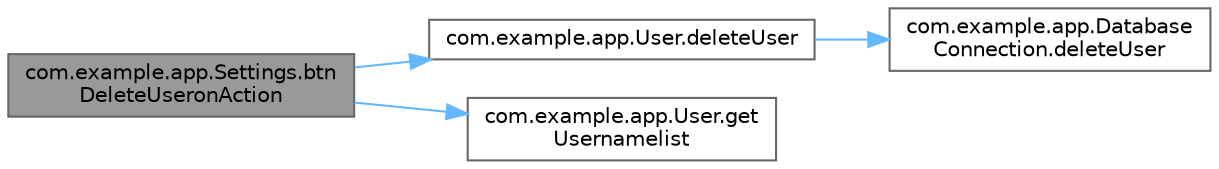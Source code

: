 digraph "com.example.app.Settings.btnDeleteUseronAction"
{
 // LATEX_PDF_SIZE
  bgcolor="transparent";
  edge [fontname=Helvetica,fontsize=10,labelfontname=Helvetica,labelfontsize=10];
  node [fontname=Helvetica,fontsize=10,shape=box,height=0.2,width=0.4];
  rankdir="LR";
  Node1 [id="Node000001",label="com.example.app.Settings.btn\lDeleteUseronAction",height=0.2,width=0.4,color="gray40", fillcolor="grey60", style="filled", fontcolor="black",tooltip=" "];
  Node1 -> Node2 [id="edge1_Node000001_Node000002",color="steelblue1",style="solid",tooltip=" "];
  Node2 [id="Node000002",label="com.example.app.User.deleteUser",height=0.2,width=0.4,color="grey40", fillcolor="white", style="filled",URL="$classcom_1_1example_1_1app_1_1_user.html#acd86e9fe29772a82285a688b8b6af392",tooltip=" "];
  Node2 -> Node3 [id="edge2_Node000002_Node000003",color="steelblue1",style="solid",tooltip=" "];
  Node3 [id="Node000003",label="com.example.app.Database\lConnection.deleteUser",height=0.2,width=0.4,color="grey40", fillcolor="white", style="filled",URL="$classcom_1_1example_1_1app_1_1_database_connection.html#a23bc9e7f1fe9c435c61a6f5bb5b0aad9",tooltip=" "];
  Node1 -> Node4 [id="edge3_Node000001_Node000004",color="steelblue1",style="solid",tooltip=" "];
  Node4 [id="Node000004",label="com.example.app.User.get\lUsernamelist",height=0.2,width=0.4,color="grey40", fillcolor="white", style="filled",URL="$classcom_1_1example_1_1app_1_1_user.html#a611f722ee083d21779c4933c14527ed8",tooltip=" "];
}
